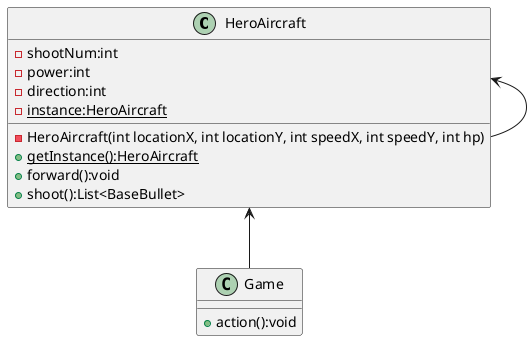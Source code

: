@startuml
class HeroAircraft {
    - shootNum:int
    - power:int
    - direction:int
    - {static} instance:HeroAircraft
    - HeroAircraft(int locationX, int locationY, int speedX, int speedY, int hp)
    + {static} getInstance():HeroAircraft
    + forward():void
    + shoot():List<BaseBullet>
}
class Game {
    + action():void
}
HeroAircraft <-- Game
HeroAircraft <-- HeroAircraft
@enduml